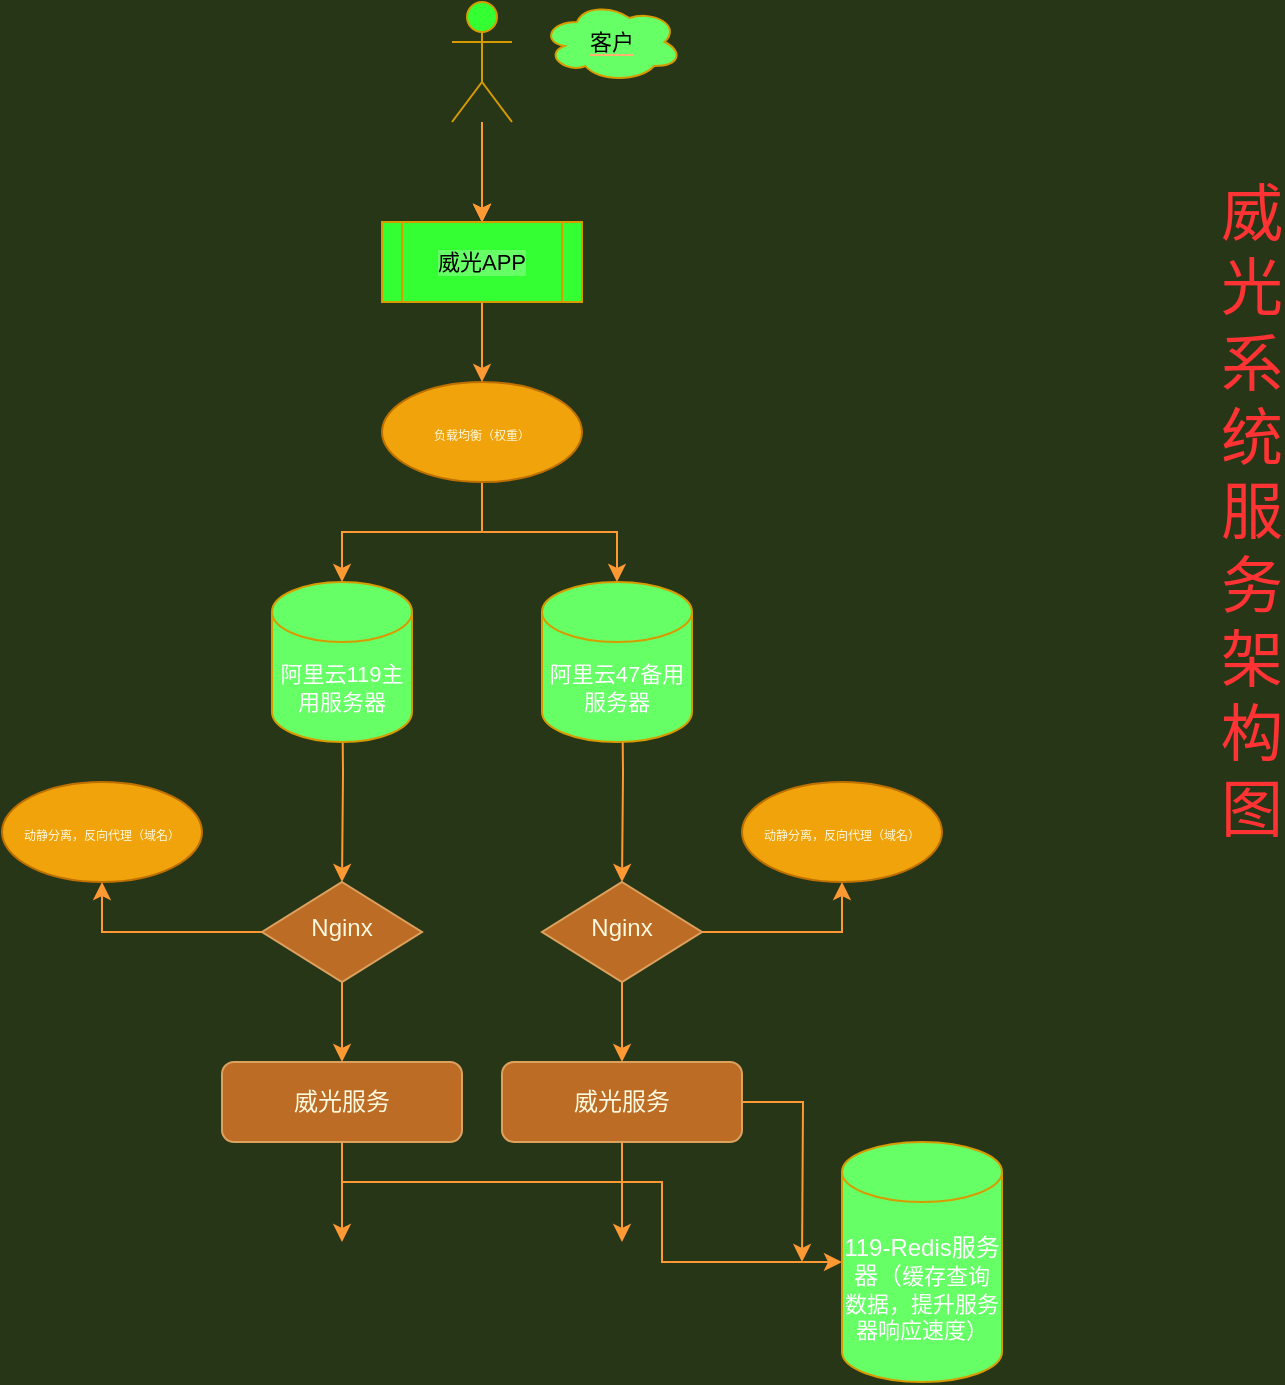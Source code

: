 <mxfile version="16.1.0" type="github">
  <diagram id="C5RBs43oDa-KdzZeNtuy" name="Page-1">
    <mxGraphModel dx="981" dy="526" grid="1" gridSize="10" guides="1" tooltips="1" connect="1" arrows="1" fold="1" page="1" pageScale="1" pageWidth="827" pageHeight="1169" background="#283618" math="0" shadow="0">
      <root>
        <mxCell id="WIyWlLk6GJQsqaUBKTNV-0" />
        <mxCell id="WIyWlLk6GJQsqaUBKTNV-1" parent="WIyWlLk6GJQsqaUBKTNV-0" />
        <mxCell id="SqT_S_i4YUq0WAKNXoHZ-13" style="edgeStyle=orthogonalEdgeStyle;rounded=0;orthogonalLoop=1;jettySize=auto;html=1;entryX=0.5;entryY=0;entryDx=0;entryDy=0;strokeColor=#FF9933;" edge="1" parent="WIyWlLk6GJQsqaUBKTNV-1" target="WIyWlLk6GJQsqaUBKTNV-10">
          <mxGeometry relative="1" as="geometry">
            <mxPoint x="290" y="350.0" as="sourcePoint" />
          </mxGeometry>
        </mxCell>
        <mxCell id="SqT_S_i4YUq0WAKNXoHZ-18" style="edgeStyle=orthogonalEdgeStyle;rounded=0;orthogonalLoop=1;jettySize=auto;html=1;entryX=0.5;entryY=0;entryDx=0;entryDy=0;strokeColor=#FF9933;" edge="1" parent="WIyWlLk6GJQsqaUBKTNV-1" source="WIyWlLk6GJQsqaUBKTNV-10" target="WIyWlLk6GJQsqaUBKTNV-11">
          <mxGeometry relative="1" as="geometry" />
        </mxCell>
        <mxCell id="SqT_S_i4YUq0WAKNXoHZ-58" style="edgeStyle=orthogonalEdgeStyle;rounded=0;orthogonalLoop=1;jettySize=auto;html=1;entryX=0.5;entryY=1;entryDx=0;entryDy=0;fontSize=11;fontColor=#000000;strokeColor=#FF9933;" edge="1" parent="WIyWlLk6GJQsqaUBKTNV-1" source="WIyWlLk6GJQsqaUBKTNV-10" target="SqT_S_i4YUq0WAKNXoHZ-57">
          <mxGeometry relative="1" as="geometry" />
        </mxCell>
        <mxCell id="WIyWlLk6GJQsqaUBKTNV-10" value="Nginx" style="rhombus;whiteSpace=wrap;html=1;shadow=0;fontFamily=Helvetica;fontSize=12;align=center;strokeWidth=1;spacing=6;spacingTop=-4;fillColor=#BC6C25;strokeColor=#DDA15E;fontColor=#FEFAE0;" parent="WIyWlLk6GJQsqaUBKTNV-1" vertex="1">
          <mxGeometry x="250" y="460" width="80" height="50" as="geometry" />
        </mxCell>
        <mxCell id="SqT_S_i4YUq0WAKNXoHZ-26" style="edgeStyle=orthogonalEdgeStyle;rounded=0;orthogonalLoop=1;jettySize=auto;html=1;fontSize=31;fontColor=#FF3333;strokeColor=#FF9933;" edge="1" parent="WIyWlLk6GJQsqaUBKTNV-1" source="WIyWlLk6GJQsqaUBKTNV-11">
          <mxGeometry relative="1" as="geometry">
            <mxPoint x="290" y="640" as="targetPoint" />
            <Array as="points">
              <mxPoint x="290" y="620" />
              <mxPoint x="290" y="620" />
            </Array>
          </mxGeometry>
        </mxCell>
        <mxCell id="SqT_S_i4YUq0WAKNXoHZ-38" style="edgeStyle=orthogonalEdgeStyle;rounded=0;orthogonalLoop=1;jettySize=auto;html=1;entryX=0;entryY=0.5;entryDx=0;entryDy=0;entryPerimeter=0;fontSize=11;fontColor=#FF3333;strokeColor=#FF9933;" edge="1" parent="WIyWlLk6GJQsqaUBKTNV-1" source="WIyWlLk6GJQsqaUBKTNV-11" target="SqT_S_i4YUq0WAKNXoHZ-36">
          <mxGeometry relative="1" as="geometry">
            <Array as="points">
              <mxPoint x="290" y="610" />
              <mxPoint x="450" y="610" />
              <mxPoint x="450" y="650" />
            </Array>
          </mxGeometry>
        </mxCell>
        <mxCell id="WIyWlLk6GJQsqaUBKTNV-11" value="威光服务" style="rounded=1;whiteSpace=wrap;html=1;fontSize=12;glass=0;strokeWidth=1;shadow=0;fillColor=#BC6C25;strokeColor=#DDA15E;fontColor=#FEFAE0;" parent="WIyWlLk6GJQsqaUBKTNV-1" vertex="1">
          <mxGeometry x="230" y="550" width="120" height="40" as="geometry" />
        </mxCell>
        <mxCell id="SqT_S_i4YUq0WAKNXoHZ-15" style="edgeStyle=orthogonalEdgeStyle;rounded=0;orthogonalLoop=1;jettySize=auto;html=1;entryX=0.5;entryY=0;entryDx=0;entryDy=0;strokeColor=#FF9933;" edge="1" parent="WIyWlLk6GJQsqaUBKTNV-1" target="SqT_S_i4YUq0WAKNXoHZ-14">
          <mxGeometry relative="1" as="geometry">
            <mxPoint x="430" y="350.0" as="sourcePoint" />
          </mxGeometry>
        </mxCell>
        <mxCell id="SqT_S_i4YUq0WAKNXoHZ-63" style="edgeStyle=orthogonalEdgeStyle;rounded=0;orthogonalLoop=1;jettySize=auto;html=1;entryX=0.5;entryY=0;entryDx=0;entryDy=0;entryPerimeter=0;fontSize=11;fontColor=#000000;strokeColor=#FF9933;" edge="1" parent="WIyWlLk6GJQsqaUBKTNV-1" source="SqT_S_i4YUq0WAKNXoHZ-10" target="SqT_S_i4YUq0WAKNXoHZ-61">
          <mxGeometry relative="1" as="geometry" />
        </mxCell>
        <mxCell id="SqT_S_i4YUq0WAKNXoHZ-64" style="edgeStyle=orthogonalEdgeStyle;rounded=0;orthogonalLoop=1;jettySize=auto;html=1;entryX=0.5;entryY=0;entryDx=0;entryDy=0;entryPerimeter=0;fontSize=11;fontColor=#000000;strokeColor=#FF9933;" edge="1" parent="WIyWlLk6GJQsqaUBKTNV-1" source="SqT_S_i4YUq0WAKNXoHZ-10" target="SqT_S_i4YUq0WAKNXoHZ-62">
          <mxGeometry relative="1" as="geometry" />
        </mxCell>
        <mxCell id="SqT_S_i4YUq0WAKNXoHZ-10" value="&lt;font color=&quot;#fefae0&quot;&gt;&lt;span style=&quot;font-size: 6px&quot;&gt;负载均衡（权重）&lt;/span&gt;&lt;/font&gt;" style="ellipse;whiteSpace=wrap;html=1;fillColor=#f0a30a;strokeColor=#BD7000;fontColor=#000000;" vertex="1" parent="WIyWlLk6GJQsqaUBKTNV-1">
          <mxGeometry x="310" y="210" width="100" height="50" as="geometry" />
        </mxCell>
        <mxCell id="SqT_S_i4YUq0WAKNXoHZ-20" value="" style="edgeStyle=orthogonalEdgeStyle;rounded=0;orthogonalLoop=1;jettySize=auto;html=1;strokeColor=#FF9933;" edge="1" parent="WIyWlLk6GJQsqaUBKTNV-1" source="SqT_S_i4YUq0WAKNXoHZ-14" target="SqT_S_i4YUq0WAKNXoHZ-19">
          <mxGeometry relative="1" as="geometry" />
        </mxCell>
        <mxCell id="SqT_S_i4YUq0WAKNXoHZ-51" style="edgeStyle=orthogonalEdgeStyle;rounded=0;orthogonalLoop=1;jettySize=auto;html=1;entryX=0.5;entryY=1;entryDx=0;entryDy=0;fontSize=11;fontColor=#FFFFFF;strokeColor=#FF9933;" edge="1" parent="WIyWlLk6GJQsqaUBKTNV-1" source="SqT_S_i4YUq0WAKNXoHZ-14" target="SqT_S_i4YUq0WAKNXoHZ-35">
          <mxGeometry relative="1" as="geometry" />
        </mxCell>
        <mxCell id="SqT_S_i4YUq0WAKNXoHZ-14" value="Nginx" style="rhombus;whiteSpace=wrap;html=1;shadow=0;fontFamily=Helvetica;fontSize=12;align=center;strokeWidth=1;spacing=6;spacingTop=-4;fillColor=#BC6C25;strokeColor=#DDA15E;fontColor=#FEFAE0;" vertex="1" parent="WIyWlLk6GJQsqaUBKTNV-1">
          <mxGeometry x="390" y="460" width="80" height="50" as="geometry" />
        </mxCell>
        <mxCell id="SqT_S_i4YUq0WAKNXoHZ-23" style="edgeStyle=orthogonalEdgeStyle;rounded=0;orthogonalLoop=1;jettySize=auto;html=1;strokeColor=#FF9933;" edge="1" parent="WIyWlLk6GJQsqaUBKTNV-1" source="SqT_S_i4YUq0WAKNXoHZ-19">
          <mxGeometry relative="1" as="geometry">
            <mxPoint x="430" y="640" as="targetPoint" />
          </mxGeometry>
        </mxCell>
        <mxCell id="SqT_S_i4YUq0WAKNXoHZ-28" style="edgeStyle=orthogonalEdgeStyle;rounded=0;orthogonalLoop=1;jettySize=auto;html=1;fontSize=31;fontColor=#FF3333;strokeColor=#FF9933;" edge="1" parent="WIyWlLk6GJQsqaUBKTNV-1" source="SqT_S_i4YUq0WAKNXoHZ-19">
          <mxGeometry relative="1" as="geometry">
            <mxPoint x="520" y="650" as="targetPoint" />
          </mxGeometry>
        </mxCell>
        <mxCell id="SqT_S_i4YUq0WAKNXoHZ-19" value="威光服务" style="rounded=1;whiteSpace=wrap;html=1;fontSize=12;glass=0;strokeWidth=1;shadow=0;fillColor=#BC6C25;strokeColor=#DDA15E;fontColor=#FEFAE0;" vertex="1" parent="WIyWlLk6GJQsqaUBKTNV-1">
          <mxGeometry x="370" y="550" width="120" height="40" as="geometry" />
        </mxCell>
        <mxCell id="SqT_S_i4YUq0WAKNXoHZ-24" value="&lt;font color=&quot;#ff3333&quot; style=&quot;font-size: 31px&quot;&gt;威光系统服务架构图&lt;/font&gt;" style="text;html=1;strokeColor=none;fillColor=none;align=center;verticalAlign=middle;whiteSpace=wrap;rounded=0;" vertex="1" parent="WIyWlLk6GJQsqaUBKTNV-1">
          <mxGeometry x="730" y="140" width="30" height="270" as="geometry" />
        </mxCell>
        <mxCell id="SqT_S_i4YUq0WAKNXoHZ-35" value="&lt;font color=&quot;#fefae0&quot;&gt;&lt;span style=&quot;font-size: 6px&quot;&gt;动静分离，反向代理（域名）&lt;/span&gt;&lt;/font&gt;" style="ellipse;whiteSpace=wrap;html=1;fillColor=#f0a30a;strokeColor=#BD7000;fontColor=#000000;" vertex="1" parent="WIyWlLk6GJQsqaUBKTNV-1">
          <mxGeometry x="490" y="410" width="100" height="50" as="geometry" />
        </mxCell>
        <mxCell id="SqT_S_i4YUq0WAKNXoHZ-36" value="&lt;font color=&quot;#ffffff&quot;&gt;&lt;span style=&quot;font-size: 12px ; text-align: left&quot;&gt;119-Redis服务器（&lt;/span&gt;&lt;span style=&quot;text-align: left&quot;&gt;缓存查询数据，提升服务器响应速度）&lt;/span&gt;&lt;/font&gt;" style="shape=cylinder3;whiteSpace=wrap;html=1;boundedLbl=1;backgroundOutline=1;size=15;labelBackgroundColor=#66FF66;fontSize=11;fontColor=#66FF66;strokeColor=#D79B00;fillColor=#66FF66;" vertex="1" parent="WIyWlLk6GJQsqaUBKTNV-1">
          <mxGeometry x="540" y="590" width="80" height="120" as="geometry" />
        </mxCell>
        <mxCell id="SqT_S_i4YUq0WAKNXoHZ-46" style="edgeStyle=orthogonalEdgeStyle;rounded=0;orthogonalLoop=1;jettySize=auto;html=1;entryX=0.5;entryY=0;entryDx=0;entryDy=0;fontSize=11;fontColor=#000000;strokeColor=#FF9933;" edge="1" parent="WIyWlLk6GJQsqaUBKTNV-1" source="SqT_S_i4YUq0WAKNXoHZ-39" target="SqT_S_i4YUq0WAKNXoHZ-45">
          <mxGeometry relative="1" as="geometry" />
        </mxCell>
        <mxCell id="SqT_S_i4YUq0WAKNXoHZ-52" value="" style="edgeStyle=orthogonalEdgeStyle;rounded=0;orthogonalLoop=1;jettySize=auto;html=1;fontSize=11;fontColor=#FFFFFF;strokeColor=#FF9933;" edge="1" parent="WIyWlLk6GJQsqaUBKTNV-1" source="SqT_S_i4YUq0WAKNXoHZ-39" target="SqT_S_i4YUq0WAKNXoHZ-45">
          <mxGeometry relative="1" as="geometry" />
        </mxCell>
        <mxCell id="SqT_S_i4YUq0WAKNXoHZ-53" value="" style="edgeStyle=orthogonalEdgeStyle;rounded=0;orthogonalLoop=1;jettySize=auto;html=1;fontSize=11;fontColor=#FFFFFF;strokeColor=#FF9933;" edge="1" parent="WIyWlLk6GJQsqaUBKTNV-1" source="SqT_S_i4YUq0WAKNXoHZ-39" target="SqT_S_i4YUq0WAKNXoHZ-45">
          <mxGeometry relative="1" as="geometry" />
        </mxCell>
        <mxCell id="SqT_S_i4YUq0WAKNXoHZ-54" value="" style="edgeStyle=orthogonalEdgeStyle;rounded=0;orthogonalLoop=1;jettySize=auto;html=1;fontSize=11;fontColor=#FFFFFF;strokeColor=#FF9933;" edge="1" parent="WIyWlLk6GJQsqaUBKTNV-1" source="SqT_S_i4YUq0WAKNXoHZ-39" target="SqT_S_i4YUq0WAKNXoHZ-45">
          <mxGeometry relative="1" as="geometry" />
        </mxCell>
        <mxCell id="SqT_S_i4YUq0WAKNXoHZ-39" value="" style="shape=umlActor;verticalLabelPosition=bottom;verticalAlign=top;html=1;outlineConnect=0;labelBackgroundColor=#66FF66;fontSize=11;fontColor=#000000;strokeColor=#D79B00;fillColor=#33FF33;" vertex="1" parent="WIyWlLk6GJQsqaUBKTNV-1">
          <mxGeometry x="345" y="20" width="30" height="60" as="geometry" />
        </mxCell>
        <mxCell id="SqT_S_i4YUq0WAKNXoHZ-47" style="edgeStyle=orthogonalEdgeStyle;rounded=0;orthogonalLoop=1;jettySize=auto;html=1;entryX=0.5;entryY=0;entryDx=0;entryDy=0;fontSize=11;fontColor=#000000;strokeColor=#FF9933;" edge="1" parent="WIyWlLk6GJQsqaUBKTNV-1" source="SqT_S_i4YUq0WAKNXoHZ-45" target="SqT_S_i4YUq0WAKNXoHZ-10">
          <mxGeometry relative="1" as="geometry" />
        </mxCell>
        <mxCell id="SqT_S_i4YUq0WAKNXoHZ-45" value="威光APP" style="shape=process;whiteSpace=wrap;html=1;backgroundOutline=1;labelBackgroundColor=#66FF66;fontSize=11;fontColor=#000000;strokeColor=#D79B00;fillColor=#33FF33;" vertex="1" parent="WIyWlLk6GJQsqaUBKTNV-1">
          <mxGeometry x="310" y="130" width="100" height="40" as="geometry" />
        </mxCell>
        <mxCell id="SqT_S_i4YUq0WAKNXoHZ-55" value="&lt;font color=&quot;#000000&quot; style=&quot;background-color: rgb(102 , 255 , 102)&quot;&gt;客户&lt;/font&gt;" style="ellipse;shape=cloud;whiteSpace=wrap;html=1;labelBackgroundColor=#FFB570;fontSize=11;fontColor=#FFFFFF;strokeColor=#D79B00;fillColor=#66FF66;" vertex="1" parent="WIyWlLk6GJQsqaUBKTNV-1">
          <mxGeometry x="390" y="20" width="70" height="40" as="geometry" />
        </mxCell>
        <mxCell id="SqT_S_i4YUq0WAKNXoHZ-57" value="&lt;font color=&quot;#fefae0&quot;&gt;&lt;span style=&quot;font-size: 6px&quot;&gt;动静分离，反向代理（域名）&lt;/span&gt;&lt;/font&gt;" style="ellipse;whiteSpace=wrap;html=1;fillColor=#f0a30a;strokeColor=#BD7000;fontColor=#000000;" vertex="1" parent="WIyWlLk6GJQsqaUBKTNV-1">
          <mxGeometry x="120" y="410" width="100" height="50" as="geometry" />
        </mxCell>
        <mxCell id="SqT_S_i4YUq0WAKNXoHZ-61" value="&lt;span style=&quot;color: rgb(255 , 255 , 255)&quot;&gt;阿里云119主用服务器&lt;/span&gt;" style="shape=cylinder3;whiteSpace=wrap;html=1;boundedLbl=1;backgroundOutline=1;size=15;labelBackgroundColor=#66FF66;fontSize=11;fontColor=#66FF66;strokeColor=#D79B00;fillColor=#66FF66;align=center;" vertex="1" parent="WIyWlLk6GJQsqaUBKTNV-1">
          <mxGeometry x="255" y="310" width="70" height="80" as="geometry" />
        </mxCell>
        <mxCell id="SqT_S_i4YUq0WAKNXoHZ-62" value="&lt;span style=&quot;color: rgb(255 , 255 , 255)&quot;&gt;阿里云47备用服务器&lt;/span&gt;" style="shape=cylinder3;whiteSpace=wrap;html=1;boundedLbl=1;backgroundOutline=1;size=15;labelBackgroundColor=#66FF66;fontSize=11;fontColor=#66FF66;strokeColor=#D79B00;fillColor=#66FF66;align=center;" vertex="1" parent="WIyWlLk6GJQsqaUBKTNV-1">
          <mxGeometry x="390" y="310" width="75" height="80" as="geometry" />
        </mxCell>
      </root>
    </mxGraphModel>
  </diagram>
</mxfile>
